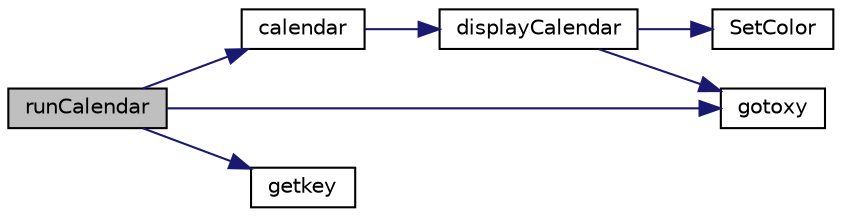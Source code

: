 digraph "runCalendar"
{
 // LATEX_PDF_SIZE
  edge [fontname="Helvetica",fontsize="10",labelfontname="Helvetica",labelfontsize="10"];
  node [fontname="Helvetica",fontsize="10",shape=record];
  rankdir="LR";
  Node1 [label="runCalendar",height=0.2,width=0.4,color="black", fillcolor="grey75", style="filled", fontcolor="black",tooltip=" "];
  Node1 -> Node2 [color="midnightblue",fontsize="10",style="solid",fontname="Helvetica"];
  Node2 [label="calendar",height=0.2,width=0.4,color="black", fillcolor="white", style="filled",URL="$calendar_8c.html#a8cec2a07c8db8e1b8704b01db1699eb5",tooltip=" "];
  Node2 -> Node3 [color="midnightblue",fontsize="10",style="solid",fontname="Helvetica"];
  Node3 [label="displayCalendar",height=0.2,width=0.4,color="black", fillcolor="white", style="filled",URL="$calendar_8c.html#aea42ea688c2c761eed03c695be331b4f",tooltip=" "];
  Node3 -> Node4 [color="midnightblue",fontsize="10",style="solid",fontname="Helvetica"];
  Node4 [label="gotoxy",height=0.2,width=0.4,color="black", fillcolor="white", style="filled",URL="$calendar_8c.html#ae824443b3f661414ba1f2718e17fe97d",tooltip=" "];
  Node3 -> Node5 [color="midnightblue",fontsize="10",style="solid",fontname="Helvetica"];
  Node5 [label="SetColor",height=0.2,width=0.4,color="black", fillcolor="white", style="filled",URL="$calendar_8c.html#aa7d42b816af66303171116657d399323",tooltip=" "];
  Node1 -> Node6 [color="midnightblue",fontsize="10",style="solid",fontname="Helvetica"];
  Node6 [label="getkey",height=0.2,width=0.4,color="black", fillcolor="white", style="filled",URL="$calendar_8c.html#a0e4771af240bfd1fcabc9974fe021791",tooltip=" "];
  Node1 -> Node4 [color="midnightblue",fontsize="10",style="solid",fontname="Helvetica"];
}
